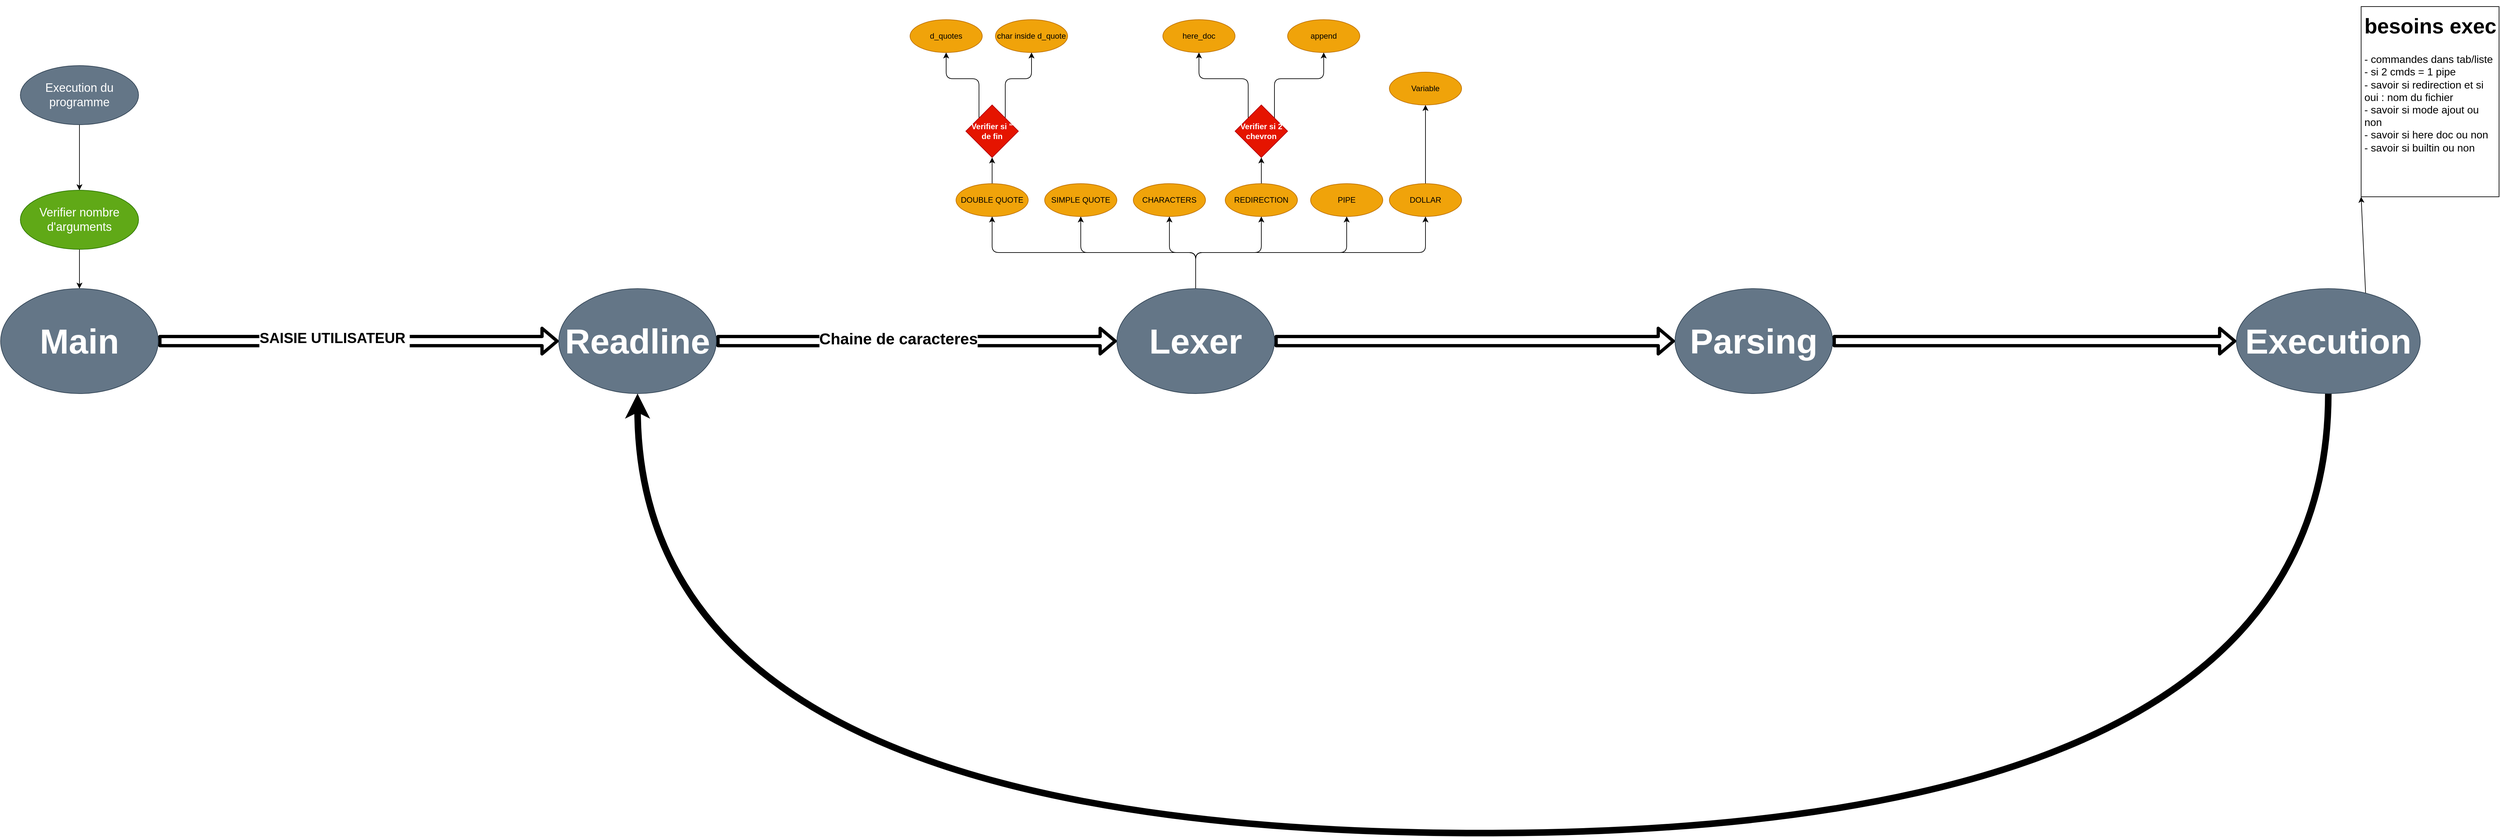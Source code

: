 <mxfile>
    <diagram name="Page-1" id="I-WNcaMmzMYaS5naf0j3">
        <mxGraphModel dx="2201" dy="1881" grid="1" gridSize="10" guides="1" tooltips="1" connect="1" arrows="1" fold="1" page="1" pageScale="1" pageWidth="850" pageHeight="1100" math="0" shadow="0">
            <root>
                <mxCell id="0"/>
                <mxCell id="1" parent="0"/>
                <mxCell id="50" style="edgeStyle=none;html=1;exitX=1;exitY=0.5;exitDx=0;exitDy=0;entryX=0;entryY=0.5;entryDx=0;entryDy=0;fontSize=18;shape=flexArrow;strokeWidth=5;" parent="1" source="2" target="38" edge="1">
                    <mxGeometry relative="1" as="geometry"/>
                </mxCell>
                <mxCell id="59" value="&lt;b&gt;&lt;font style=&quot;font-size: 22px;&quot;&gt;SAISIE UTILISATEUR&amp;nbsp;&lt;/font&gt;&lt;/b&gt;" style="edgeLabel;html=1;align=center;verticalAlign=middle;resizable=0;points=[];fontSize=18;" parent="50" vertex="1" connectable="0">
                    <mxGeometry x="-0.119" y="4" relative="1" as="geometry">
                        <mxPoint x="-1" as="offset"/>
                    </mxGeometry>
                </mxCell>
                <mxCell id="2" value="&lt;font size=&quot;1&quot; style=&quot;&quot;&gt;&lt;b style=&quot;font-size: 53px;&quot;&gt;Main&lt;/b&gt;&lt;/font&gt;" style="ellipse;whiteSpace=wrap;html=1;fillColor=#647687;fontColor=#ffffff;strokeColor=#314354;" parent="1" vertex="1">
                    <mxGeometry x="-545" width="240" height="160" as="geometry"/>
                </mxCell>
                <mxCell id="35" style="edgeStyle=none;html=1;exitX=1;exitY=0;exitDx=0;exitDy=0;entryX=0;entryY=1;entryDx=0;entryDy=0;fontSize=16;" parent="1" target="34" edge="1">
                    <mxGeometry relative="1" as="geometry">
                        <mxPoint x="3057.647" y="24.99" as="sourcePoint"/>
                    </mxGeometry>
                </mxCell>
                <mxCell id="34" value="&lt;h1&gt;&lt;span style=&quot;background-color: initial;&quot;&gt;besoins exec&lt;/span&gt;&lt;/h1&gt;&lt;div&gt;&lt;span style=&quot;background-color: initial; font-size: 16px; font-weight: normal;&quot;&gt;- commandes dans tab/liste&lt;/span&gt;&lt;/div&gt;&lt;div&gt;&lt;span style=&quot;background-color: initial; font-size: 16px; font-weight: normal;&quot;&gt;- si 2 cmds = 1 pipe&lt;/span&gt;&lt;/div&gt;&lt;div&gt;&lt;span style=&quot;background-color: initial; font-size: 16px; font-weight: normal;&quot;&gt;- savoir si redirection et si oui : nom du fichier&lt;/span&gt;&lt;/div&gt;&lt;div&gt;&lt;span style=&quot;background-color: initial; font-size: 16px; font-weight: normal;&quot;&gt;- savoir si mode ajout ou non&lt;/span&gt;&lt;/div&gt;&lt;div&gt;&lt;span style=&quot;background-color: initial; font-size: 16px; font-weight: normal;&quot;&gt;- savoir si here doc ou non&lt;/span&gt;&lt;/div&gt;&lt;div&gt;&lt;span style=&quot;background-color: initial; font-size: 16px; font-weight: normal;&quot;&gt;- savoir si builtin ou non&lt;/span&gt;&lt;/div&gt;" style="text;html=1;strokeColor=default;fillColor=none;spacing=5;spacingTop=-20;whiteSpace=wrap;overflow=hidden;rounded=0;strokeWidth=1;fontSize=16;" parent="1" vertex="1">
                    <mxGeometry x="3050" y="-430" width="210" height="290" as="geometry"/>
                </mxCell>
                <mxCell id="90" style="edgeStyle=orthogonalEdgeStyle;html=1;exitX=0.5;exitY=0;exitDx=0;exitDy=0;entryX=0.5;entryY=1;entryDx=0;entryDy=0;" edge="1" parent="1" source="36" target="84">
                    <mxGeometry relative="1" as="geometry"/>
                </mxCell>
                <mxCell id="36" value="DOUBLE QUOTE" style="ellipse;whiteSpace=wrap;html=1;fillColor=#f0a30a;strokeColor=#BD7000;fontColor=#000000;" parent="1" vertex="1">
                    <mxGeometry x="910" y="-160" width="110" height="50" as="geometry"/>
                </mxCell>
                <mxCell id="51" style="edgeStyle=none;shape=flexArrow;html=1;exitX=1;exitY=0.5;exitDx=0;exitDy=0;entryX=0;entryY=0.5;entryDx=0;entryDy=0;strokeWidth=5;fontSize=18;" parent="1" source="38" target="40" edge="1">
                    <mxGeometry relative="1" as="geometry"/>
                </mxCell>
                <mxCell id="62" value="&lt;font style=&quot;font-size: 24px;&quot;&gt;&lt;b&gt;Chaine de caracteres&lt;/b&gt;&lt;/font&gt;" style="edgeLabel;html=1;align=center;verticalAlign=middle;resizable=0;points=[];fontSize=22;" parent="51" vertex="1" connectable="0">
                    <mxGeometry x="-0.09" y="3" relative="1" as="geometry">
                        <mxPoint x="-1" as="offset"/>
                    </mxGeometry>
                </mxCell>
                <mxCell id="38" value="&lt;font size=&quot;1&quot; style=&quot;&quot;&gt;&lt;b style=&quot;font-size: 53px;&quot;&gt;Readline&lt;/b&gt;&lt;/font&gt;" style="ellipse;whiteSpace=wrap;html=1;fillColor=#647687;fontColor=#ffffff;strokeColor=#314354;" parent="1" vertex="1">
                    <mxGeometry x="305" width="240" height="160" as="geometry"/>
                </mxCell>
                <mxCell id="52" style="edgeStyle=none;shape=flexArrow;html=1;exitX=1;exitY=0.5;exitDx=0;exitDy=0;entryX=0;entryY=0.5;entryDx=0;entryDy=0;strokeWidth=5;fontSize=18;" parent="1" source="40" target="41" edge="1">
                    <mxGeometry relative="1" as="geometry"/>
                </mxCell>
                <mxCell id="68" style="edgeStyle=orthogonalEdgeStyle;html=1;exitX=0.5;exitY=0;exitDx=0;exitDy=0;entryX=0.5;entryY=1;entryDx=0;entryDy=0;" edge="1" parent="1" source="40" target="36">
                    <mxGeometry relative="1" as="geometry"/>
                </mxCell>
                <mxCell id="69" style="edgeStyle=orthogonalEdgeStyle;html=1;exitX=0.5;exitY=0;exitDx=0;exitDy=0;entryX=0.5;entryY=1;entryDx=0;entryDy=0;" edge="1" parent="1" source="40" target="65">
                    <mxGeometry relative="1" as="geometry">
                        <mxPoint x="1390" y="-70" as="targetPoint"/>
                    </mxGeometry>
                </mxCell>
                <mxCell id="70" style="edgeStyle=orthogonalEdgeStyle;html=1;exitX=0.5;exitY=0;exitDx=0;exitDy=0;entryX=0.5;entryY=1;entryDx=0;entryDy=0;" edge="1" parent="1" source="40" target="64">
                    <mxGeometry relative="1" as="geometry"/>
                </mxCell>
                <mxCell id="71" style="edgeStyle=orthogonalEdgeStyle;html=1;exitX=0.5;exitY=0;exitDx=0;exitDy=0;entryX=0.5;entryY=1;entryDx=0;entryDy=0;" edge="1" parent="1" source="40" target="63">
                    <mxGeometry relative="1" as="geometry"/>
                </mxCell>
                <mxCell id="74" style="edgeStyle=orthogonalEdgeStyle;html=1;exitX=0.5;exitY=0;exitDx=0;exitDy=0;entryX=0.5;entryY=1;entryDx=0;entryDy=0;" edge="1" parent="1" source="40" target="73">
                    <mxGeometry relative="1" as="geometry"/>
                </mxCell>
                <mxCell id="76" style="edgeStyle=orthogonalEdgeStyle;html=1;exitX=0.5;exitY=0;exitDx=0;exitDy=0;entryX=0.5;entryY=1;entryDx=0;entryDy=0;" edge="1" parent="1" source="40" target="75">
                    <mxGeometry relative="1" as="geometry"/>
                </mxCell>
                <mxCell id="40" value="&lt;font size=&quot;1&quot; style=&quot;&quot;&gt;&lt;b style=&quot;font-size: 53px;&quot;&gt;Lexer&lt;/b&gt;&lt;/font&gt;" style="ellipse;whiteSpace=wrap;html=1;fillColor=#647687;fontColor=#ffffff;strokeColor=#314354;" parent="1" vertex="1">
                    <mxGeometry x="1155" width="240" height="160" as="geometry"/>
                </mxCell>
                <mxCell id="53" style="edgeStyle=none;shape=flexArrow;html=1;exitX=1;exitY=0.5;exitDx=0;exitDy=0;entryX=0;entryY=0.5;entryDx=0;entryDy=0;strokeWidth=5;fontSize=18;" parent="1" source="41" target="42" edge="1">
                    <mxGeometry relative="1" as="geometry"/>
                </mxCell>
                <mxCell id="41" value="&lt;span style=&quot;font-size: 53px;&quot;&gt;&lt;b&gt;Parsing&lt;/b&gt;&lt;/span&gt;" style="ellipse;whiteSpace=wrap;html=1;fillColor=#647687;fontColor=#ffffff;strokeColor=#314354;" parent="1" vertex="1">
                    <mxGeometry x="2005" width="240" height="160" as="geometry"/>
                </mxCell>
                <mxCell id="93" style="edgeStyle=orthogonalEdgeStyle;html=1;exitX=0.5;exitY=1;exitDx=0;exitDy=0;entryX=0.5;entryY=1;entryDx=0;entryDy=0;curved=1;strokeWidth=10;" edge="1" parent="1" source="42" target="38">
                    <mxGeometry relative="1" as="geometry">
                        <Array as="points">
                            <mxPoint x="3000" y="830"/>
                            <mxPoint x="425" y="830"/>
                        </Array>
                    </mxGeometry>
                </mxCell>
                <mxCell id="42" value="&lt;span style=&quot;font-size: 53px;&quot;&gt;&lt;b&gt;Execution&lt;br&gt;&lt;/b&gt;&lt;/span&gt;" style="ellipse;whiteSpace=wrap;html=1;fillColor=#647687;fontColor=#ffffff;strokeColor=#314354;" parent="1" vertex="1">
                    <mxGeometry x="2860" width="280" height="160" as="geometry"/>
                </mxCell>
                <mxCell id="48" style="edgeStyle=none;html=1;exitX=0.5;exitY=1;exitDx=0;exitDy=0;entryX=0.5;entryY=0;entryDx=0;entryDy=0;fontSize=18;" parent="1" source="44" target="2" edge="1">
                    <mxGeometry relative="1" as="geometry"/>
                </mxCell>
                <mxCell id="44" value="&lt;span style=&quot;font-size: 18px;&quot;&gt;Verifier nombre d'arguments&lt;/span&gt;" style="ellipse;whiteSpace=wrap;html=1;fillColor=#60a917;strokeColor=#2D7600;fontColor=#ffffff;" parent="1" vertex="1">
                    <mxGeometry x="-515" y="-150" width="180" height="90" as="geometry"/>
                </mxCell>
                <mxCell id="47" style="edgeStyle=none;html=1;exitX=0.5;exitY=1;exitDx=0;exitDy=0;entryX=0.5;entryY=0;entryDx=0;entryDy=0;fontSize=18;" parent="1" source="46" target="44" edge="1">
                    <mxGeometry relative="1" as="geometry"/>
                </mxCell>
                <mxCell id="46" value="&lt;span style=&quot;font-size: 18px;&quot;&gt;Execution du programme&lt;/span&gt;" style="ellipse;whiteSpace=wrap;html=1;fillColor=#647687;strokeColor=#314354;fontColor=#ffffff;" parent="1" vertex="1">
                    <mxGeometry x="-515" y="-340" width="180" height="90" as="geometry"/>
                </mxCell>
                <mxCell id="63" value="SIMPLE QUOTE" style="ellipse;whiteSpace=wrap;html=1;fillColor=#f0a30a;strokeColor=#BD7000;fontColor=#000000;" parent="1" vertex="1">
                    <mxGeometry x="1045" y="-160" width="110" height="50" as="geometry"/>
                </mxCell>
                <mxCell id="77" style="edgeStyle=orthogonalEdgeStyle;html=1;exitX=0.5;exitY=0;exitDx=0;exitDy=0;" edge="1" parent="1" source="64" target="72">
                    <mxGeometry relative="1" as="geometry"/>
                </mxCell>
                <mxCell id="64" value="REDIRECTION" style="ellipse;whiteSpace=wrap;html=1;fillColor=#f0a30a;strokeColor=#BD7000;fontColor=#000000;" parent="1" vertex="1">
                    <mxGeometry x="1320" y="-160" width="110" height="50" as="geometry"/>
                </mxCell>
                <mxCell id="65" value="PIPE" style="ellipse;whiteSpace=wrap;html=1;fillColor=#f0a30a;strokeColor=#BD7000;fontColor=#000000;" vertex="1" parent="1">
                    <mxGeometry x="1450" y="-160" width="110" height="50" as="geometry"/>
                </mxCell>
                <mxCell id="80" style="edgeStyle=orthogonalEdgeStyle;html=1;exitX=0;exitY=0;exitDx=0;exitDy=0;entryX=0.5;entryY=1;entryDx=0;entryDy=0;" edge="1" parent="1" source="72" target="78">
                    <mxGeometry relative="1" as="geometry"/>
                </mxCell>
                <mxCell id="81" style="edgeStyle=orthogonalEdgeStyle;html=1;exitX=1;exitY=0;exitDx=0;exitDy=0;entryX=0.5;entryY=1;entryDx=0;entryDy=0;" edge="1" parent="1" source="72" target="79">
                    <mxGeometry relative="1" as="geometry"/>
                </mxCell>
                <mxCell id="72" value="&lt;b&gt;Verifier si 2 chevron&lt;/b&gt;" style="rhombus;whiteSpace=wrap;html=1;fillColor=#e51400;fontColor=#ffffff;strokeColor=#B20000;" vertex="1" parent="1">
                    <mxGeometry x="1335" y="-280" width="80" height="80" as="geometry"/>
                </mxCell>
                <mxCell id="73" value="CHARACTERS" style="ellipse;whiteSpace=wrap;html=1;fillColor=#f0a30a;strokeColor=#BD7000;fontColor=#000000;" vertex="1" parent="1">
                    <mxGeometry x="1180" y="-160" width="110" height="50" as="geometry"/>
                </mxCell>
                <mxCell id="83" style="edgeStyle=orthogonalEdgeStyle;html=1;exitX=0.5;exitY=0;exitDx=0;exitDy=0;" edge="1" parent="1" source="75" target="82">
                    <mxGeometry relative="1" as="geometry"/>
                </mxCell>
                <mxCell id="75" value="DOLLAR" style="ellipse;whiteSpace=wrap;html=1;fillColor=#f0a30a;strokeColor=#BD7000;fontColor=#000000;" vertex="1" parent="1">
                    <mxGeometry x="1570" y="-160" width="110" height="50" as="geometry"/>
                </mxCell>
                <mxCell id="78" value="here_doc" style="ellipse;whiteSpace=wrap;html=1;fillColor=#f0a30a;strokeColor=#BD7000;fontColor=#000000;" vertex="1" parent="1">
                    <mxGeometry x="1225" y="-410" width="110" height="50" as="geometry"/>
                </mxCell>
                <mxCell id="79" value="append" style="ellipse;whiteSpace=wrap;html=1;fillColor=#f0a30a;strokeColor=#BD7000;fontColor=#000000;" vertex="1" parent="1">
                    <mxGeometry x="1415" y="-410" width="110" height="50" as="geometry"/>
                </mxCell>
                <mxCell id="82" value="Variable" style="ellipse;whiteSpace=wrap;html=1;fillColor=#f0a30a;strokeColor=#BD7000;fontColor=#000000;" vertex="1" parent="1">
                    <mxGeometry x="1570" y="-330" width="110" height="50" as="geometry"/>
                </mxCell>
                <mxCell id="87" style="edgeStyle=orthogonalEdgeStyle;html=1;exitX=1;exitY=0;exitDx=0;exitDy=0;entryX=0.5;entryY=1;entryDx=0;entryDy=0;" edge="1" parent="1" source="84" target="86">
                    <mxGeometry relative="1" as="geometry"/>
                </mxCell>
                <mxCell id="88" style="edgeStyle=orthogonalEdgeStyle;html=1;exitX=0;exitY=0;exitDx=0;exitDy=0;" edge="1" parent="1" source="84" target="85">
                    <mxGeometry relative="1" as="geometry"/>
                </mxCell>
                <mxCell id="84" value="&lt;b&gt;Verifier si &quot; de fin&lt;/b&gt;" style="rhombus;whiteSpace=wrap;html=1;fillColor=#e51400;fontColor=#ffffff;strokeColor=#B20000;" vertex="1" parent="1">
                    <mxGeometry x="925" y="-280" width="80" height="80" as="geometry"/>
                </mxCell>
                <mxCell id="85" value="d_quotes" style="ellipse;whiteSpace=wrap;html=1;fillColor=#f0a30a;strokeColor=#BD7000;fontColor=#000000;" vertex="1" parent="1">
                    <mxGeometry x="840" y="-410" width="110" height="50" as="geometry"/>
                </mxCell>
                <mxCell id="86" value="char inside d_quote" style="ellipse;whiteSpace=wrap;html=1;fillColor=#f0a30a;strokeColor=#BD7000;fontColor=#000000;" vertex="1" parent="1">
                    <mxGeometry x="970" y="-410" width="110" height="50" as="geometry"/>
                </mxCell>
            </root>
        </mxGraphModel>
    </diagram>
</mxfile>
